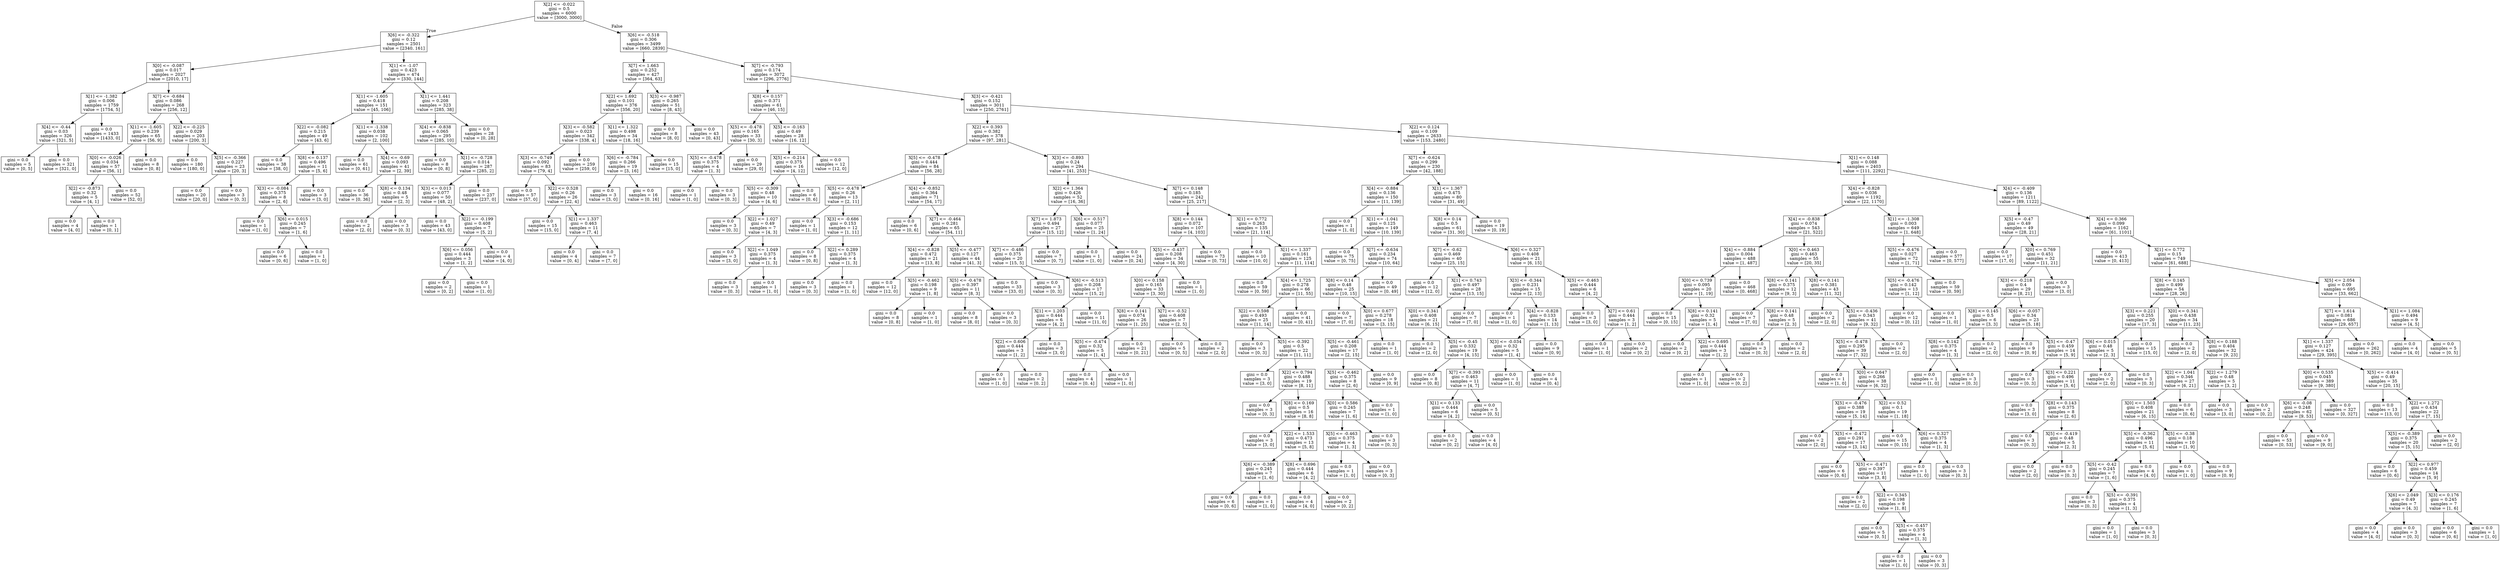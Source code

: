 digraph Tree {
node [shape=box] ;
0 [label="X[2] <= -0.022\ngini = 0.5\nsamples = 6000\nvalue = [3000, 3000]"] ;
1 [label="X[6] <= -0.322\ngini = 0.12\nsamples = 2501\nvalue = [2340, 161]"] ;
0 -> 1 [labeldistance=2.5, labelangle=45, headlabel="True"] ;
2 [label="X[0] <= -0.087\ngini = 0.017\nsamples = 2027\nvalue = [2010, 17]"] ;
1 -> 2 ;
3 [label="X[1] <= -1.382\ngini = 0.006\nsamples = 1759\nvalue = [1754, 5]"] ;
2 -> 3 ;
4 [label="X[4] <= -0.44\ngini = 0.03\nsamples = 326\nvalue = [321, 5]"] ;
3 -> 4 ;
5 [label="gini = 0.0\nsamples = 5\nvalue = [0, 5]"] ;
4 -> 5 ;
6 [label="gini = 0.0\nsamples = 321\nvalue = [321, 0]"] ;
4 -> 6 ;
7 [label="gini = 0.0\nsamples = 1433\nvalue = [1433, 0]"] ;
3 -> 7 ;
8 [label="X[7] <= -0.684\ngini = 0.086\nsamples = 268\nvalue = [256, 12]"] ;
2 -> 8 ;
9 [label="X[1] <= -1.605\ngini = 0.239\nsamples = 65\nvalue = [56, 9]"] ;
8 -> 9 ;
10 [label="X[0] <= -0.026\ngini = 0.034\nsamples = 57\nvalue = [56, 1]"] ;
9 -> 10 ;
11 [label="X[2] <= -0.873\ngini = 0.32\nsamples = 5\nvalue = [4, 1]"] ;
10 -> 11 ;
12 [label="gini = 0.0\nsamples = 4\nvalue = [4, 0]"] ;
11 -> 12 ;
13 [label="gini = 0.0\nsamples = 1\nvalue = [0, 1]"] ;
11 -> 13 ;
14 [label="gini = 0.0\nsamples = 52\nvalue = [52, 0]"] ;
10 -> 14 ;
15 [label="gini = 0.0\nsamples = 8\nvalue = [0, 8]"] ;
9 -> 15 ;
16 [label="X[2] <= -0.225\ngini = 0.029\nsamples = 203\nvalue = [200, 3]"] ;
8 -> 16 ;
17 [label="gini = 0.0\nsamples = 180\nvalue = [180, 0]"] ;
16 -> 17 ;
18 [label="X[5] <= -0.366\ngini = 0.227\nsamples = 23\nvalue = [20, 3]"] ;
16 -> 18 ;
19 [label="gini = 0.0\nsamples = 20\nvalue = [20, 0]"] ;
18 -> 19 ;
20 [label="gini = 0.0\nsamples = 3\nvalue = [0, 3]"] ;
18 -> 20 ;
21 [label="X[1] <= -1.07\ngini = 0.423\nsamples = 474\nvalue = [330, 144]"] ;
1 -> 21 ;
22 [label="X[1] <= -1.605\ngini = 0.418\nsamples = 151\nvalue = [45, 106]"] ;
21 -> 22 ;
23 [label="X[2] <= -0.082\ngini = 0.215\nsamples = 49\nvalue = [43, 6]"] ;
22 -> 23 ;
24 [label="gini = 0.0\nsamples = 38\nvalue = [38, 0]"] ;
23 -> 24 ;
25 [label="X[8] <= 0.137\ngini = 0.496\nsamples = 11\nvalue = [5, 6]"] ;
23 -> 25 ;
26 [label="X[3] <= -0.084\ngini = 0.375\nsamples = 8\nvalue = [2, 6]"] ;
25 -> 26 ;
27 [label="gini = 0.0\nsamples = 1\nvalue = [1, 0]"] ;
26 -> 27 ;
28 [label="X[6] <= 0.015\ngini = 0.245\nsamples = 7\nvalue = [1, 6]"] ;
26 -> 28 ;
29 [label="gini = 0.0\nsamples = 6\nvalue = [0, 6]"] ;
28 -> 29 ;
30 [label="gini = 0.0\nsamples = 1\nvalue = [1, 0]"] ;
28 -> 30 ;
31 [label="gini = 0.0\nsamples = 3\nvalue = [3, 0]"] ;
25 -> 31 ;
32 [label="X[1] <= -1.338\ngini = 0.038\nsamples = 102\nvalue = [2, 100]"] ;
22 -> 32 ;
33 [label="gini = 0.0\nsamples = 61\nvalue = [0, 61]"] ;
32 -> 33 ;
34 [label="X[4] <= -0.69\ngini = 0.093\nsamples = 41\nvalue = [2, 39]"] ;
32 -> 34 ;
35 [label="gini = 0.0\nsamples = 36\nvalue = [0, 36]"] ;
34 -> 35 ;
36 [label="X[8] <= 0.134\ngini = 0.48\nsamples = 5\nvalue = [2, 3]"] ;
34 -> 36 ;
37 [label="gini = 0.0\nsamples = 2\nvalue = [2, 0]"] ;
36 -> 37 ;
38 [label="gini = 0.0\nsamples = 3\nvalue = [0, 3]"] ;
36 -> 38 ;
39 [label="X[1] <= 1.441\ngini = 0.208\nsamples = 323\nvalue = [285, 38]"] ;
21 -> 39 ;
40 [label="X[4] <= -0.838\ngini = 0.065\nsamples = 295\nvalue = [285, 10]"] ;
39 -> 40 ;
41 [label="gini = 0.0\nsamples = 8\nvalue = [0, 8]"] ;
40 -> 41 ;
42 [label="X[1] <= -0.728\ngini = 0.014\nsamples = 287\nvalue = [285, 2]"] ;
40 -> 42 ;
43 [label="X[3] <= 0.013\ngini = 0.077\nsamples = 50\nvalue = [48, 2]"] ;
42 -> 43 ;
44 [label="gini = 0.0\nsamples = 43\nvalue = [43, 0]"] ;
43 -> 44 ;
45 [label="X[2] <= -0.199\ngini = 0.408\nsamples = 7\nvalue = [5, 2]"] ;
43 -> 45 ;
46 [label="X[6] <= 0.056\ngini = 0.444\nsamples = 3\nvalue = [1, 2]"] ;
45 -> 46 ;
47 [label="gini = 0.0\nsamples = 2\nvalue = [0, 2]"] ;
46 -> 47 ;
48 [label="gini = 0.0\nsamples = 1\nvalue = [1, 0]"] ;
46 -> 48 ;
49 [label="gini = 0.0\nsamples = 4\nvalue = [4, 0]"] ;
45 -> 49 ;
50 [label="gini = 0.0\nsamples = 237\nvalue = [237, 0]"] ;
42 -> 50 ;
51 [label="gini = 0.0\nsamples = 28\nvalue = [0, 28]"] ;
39 -> 51 ;
52 [label="X[6] <= -0.518\ngini = 0.306\nsamples = 3499\nvalue = [660, 2839]"] ;
0 -> 52 [labeldistance=2.5, labelangle=-45, headlabel="False"] ;
53 [label="X[7] <= 1.663\ngini = 0.252\nsamples = 427\nvalue = [364, 63]"] ;
52 -> 53 ;
54 [label="X[2] <= 1.692\ngini = 0.101\nsamples = 376\nvalue = [356, 20]"] ;
53 -> 54 ;
55 [label="X[3] <= -0.582\ngini = 0.023\nsamples = 342\nvalue = [338, 4]"] ;
54 -> 55 ;
56 [label="X[3] <= -0.749\ngini = 0.092\nsamples = 83\nvalue = [79, 4]"] ;
55 -> 56 ;
57 [label="gini = 0.0\nsamples = 57\nvalue = [57, 0]"] ;
56 -> 57 ;
58 [label="X[2] <= 0.528\ngini = 0.26\nsamples = 26\nvalue = [22, 4]"] ;
56 -> 58 ;
59 [label="gini = 0.0\nsamples = 15\nvalue = [15, 0]"] ;
58 -> 59 ;
60 [label="X[1] <= 1.337\ngini = 0.463\nsamples = 11\nvalue = [7, 4]"] ;
58 -> 60 ;
61 [label="gini = 0.0\nsamples = 4\nvalue = [0, 4]"] ;
60 -> 61 ;
62 [label="gini = 0.0\nsamples = 7\nvalue = [7, 0]"] ;
60 -> 62 ;
63 [label="gini = 0.0\nsamples = 259\nvalue = [259, 0]"] ;
55 -> 63 ;
64 [label="X[1] <= 1.322\ngini = 0.498\nsamples = 34\nvalue = [18, 16]"] ;
54 -> 64 ;
65 [label="X[6] <= -0.784\ngini = 0.266\nsamples = 19\nvalue = [3, 16]"] ;
64 -> 65 ;
66 [label="gini = 0.0\nsamples = 3\nvalue = [3, 0]"] ;
65 -> 66 ;
67 [label="gini = 0.0\nsamples = 16\nvalue = [0, 16]"] ;
65 -> 67 ;
68 [label="gini = 0.0\nsamples = 15\nvalue = [15, 0]"] ;
64 -> 68 ;
69 [label="X[3] <= -0.987\ngini = 0.265\nsamples = 51\nvalue = [8, 43]"] ;
53 -> 69 ;
70 [label="gini = 0.0\nsamples = 8\nvalue = [8, 0]"] ;
69 -> 70 ;
71 [label="gini = 0.0\nsamples = 43\nvalue = [0, 43]"] ;
69 -> 71 ;
72 [label="X[7] <= -0.793\ngini = 0.174\nsamples = 3072\nvalue = [296, 2776]"] ;
52 -> 72 ;
73 [label="X[8] <= 0.157\ngini = 0.371\nsamples = 61\nvalue = [46, 15]"] ;
72 -> 73 ;
74 [label="X[5] <= -0.478\ngini = 0.165\nsamples = 33\nvalue = [30, 3]"] ;
73 -> 74 ;
75 [label="X[5] <= -0.478\ngini = 0.375\nsamples = 4\nvalue = [1, 3]"] ;
74 -> 75 ;
76 [label="gini = 0.0\nsamples = 1\nvalue = [1, 0]"] ;
75 -> 76 ;
77 [label="gini = 0.0\nsamples = 3\nvalue = [0, 3]"] ;
75 -> 77 ;
78 [label="gini = 0.0\nsamples = 29\nvalue = [29, 0]"] ;
74 -> 78 ;
79 [label="X[5] <= -0.163\ngini = 0.49\nsamples = 28\nvalue = [16, 12]"] ;
73 -> 79 ;
80 [label="X[5] <= -0.214\ngini = 0.375\nsamples = 16\nvalue = [4, 12]"] ;
79 -> 80 ;
81 [label="X[5] <= -0.309\ngini = 0.48\nsamples = 10\nvalue = [4, 6]"] ;
80 -> 81 ;
82 [label="gini = 0.0\nsamples = 3\nvalue = [0, 3]"] ;
81 -> 82 ;
83 [label="X[2] <= 1.027\ngini = 0.49\nsamples = 7\nvalue = [4, 3]"] ;
81 -> 83 ;
84 [label="gini = 0.0\nsamples = 3\nvalue = [3, 0]"] ;
83 -> 84 ;
85 [label="X[2] <= 1.049\ngini = 0.375\nsamples = 4\nvalue = [1, 3]"] ;
83 -> 85 ;
86 [label="gini = 0.0\nsamples = 3\nvalue = [0, 3]"] ;
85 -> 86 ;
87 [label="gini = 0.0\nsamples = 1\nvalue = [1, 0]"] ;
85 -> 87 ;
88 [label="gini = 0.0\nsamples = 6\nvalue = [0, 6]"] ;
80 -> 88 ;
89 [label="gini = 0.0\nsamples = 12\nvalue = [12, 0]"] ;
79 -> 89 ;
90 [label="X[3] <= -0.421\ngini = 0.152\nsamples = 3011\nvalue = [250, 2761]"] ;
72 -> 90 ;
91 [label="X[2] <= 0.393\ngini = 0.382\nsamples = 378\nvalue = [97, 281]"] ;
90 -> 91 ;
92 [label="X[5] <= -0.478\ngini = 0.444\nsamples = 84\nvalue = [56, 28]"] ;
91 -> 92 ;
93 [label="X[5] <= -0.478\ngini = 0.26\nsamples = 13\nvalue = [2, 11]"] ;
92 -> 93 ;
94 [label="gini = 0.0\nsamples = 1\nvalue = [1, 0]"] ;
93 -> 94 ;
95 [label="X[3] <= -0.686\ngini = 0.153\nsamples = 12\nvalue = [1, 11]"] ;
93 -> 95 ;
96 [label="gini = 0.0\nsamples = 8\nvalue = [0, 8]"] ;
95 -> 96 ;
97 [label="X[2] <= 0.289\ngini = 0.375\nsamples = 4\nvalue = [1, 3]"] ;
95 -> 97 ;
98 [label="gini = 0.0\nsamples = 3\nvalue = [0, 3]"] ;
97 -> 98 ;
99 [label="gini = 0.0\nsamples = 1\nvalue = [1, 0]"] ;
97 -> 99 ;
100 [label="X[4] <= -0.852\ngini = 0.364\nsamples = 71\nvalue = [54, 17]"] ;
92 -> 100 ;
101 [label="gini = 0.0\nsamples = 6\nvalue = [0, 6]"] ;
100 -> 101 ;
102 [label="X[7] <= -0.464\ngini = 0.281\nsamples = 65\nvalue = [54, 11]"] ;
100 -> 102 ;
103 [label="X[4] <= -0.828\ngini = 0.472\nsamples = 21\nvalue = [13, 8]"] ;
102 -> 103 ;
104 [label="gini = 0.0\nsamples = 12\nvalue = [12, 0]"] ;
103 -> 104 ;
105 [label="X[5] <= -0.462\ngini = 0.198\nsamples = 9\nvalue = [1, 8]"] ;
103 -> 105 ;
106 [label="gini = 0.0\nsamples = 8\nvalue = [0, 8]"] ;
105 -> 106 ;
107 [label="gini = 0.0\nsamples = 1\nvalue = [1, 0]"] ;
105 -> 107 ;
108 [label="X[5] <= -0.477\ngini = 0.127\nsamples = 44\nvalue = [41, 3]"] ;
102 -> 108 ;
109 [label="X[5] <= -0.478\ngini = 0.397\nsamples = 11\nvalue = [8, 3]"] ;
108 -> 109 ;
110 [label="gini = 0.0\nsamples = 8\nvalue = [8, 0]"] ;
109 -> 110 ;
111 [label="gini = 0.0\nsamples = 3\nvalue = [0, 3]"] ;
109 -> 111 ;
112 [label="gini = 0.0\nsamples = 33\nvalue = [33, 0]"] ;
108 -> 112 ;
113 [label="X[3] <= -0.893\ngini = 0.24\nsamples = 294\nvalue = [41, 253]"] ;
91 -> 113 ;
114 [label="X[2] <= 1.364\ngini = 0.426\nsamples = 52\nvalue = [16, 36]"] ;
113 -> 114 ;
115 [label="X[7] <= 1.873\ngini = 0.494\nsamples = 27\nvalue = [15, 12]"] ;
114 -> 115 ;
116 [label="X[7] <= -0.486\ngini = 0.375\nsamples = 20\nvalue = [15, 5]"] ;
115 -> 116 ;
117 [label="gini = 0.0\nsamples = 3\nvalue = [0, 3]"] ;
116 -> 117 ;
118 [label="X[6] <= -0.513\ngini = 0.208\nsamples = 17\nvalue = [15, 2]"] ;
116 -> 118 ;
119 [label="X[1] <= 1.203\ngini = 0.444\nsamples = 6\nvalue = [4, 2]"] ;
118 -> 119 ;
120 [label="X[2] <= 0.606\ngini = 0.444\nsamples = 3\nvalue = [1, 2]"] ;
119 -> 120 ;
121 [label="gini = 0.0\nsamples = 1\nvalue = [1, 0]"] ;
120 -> 121 ;
122 [label="gini = 0.0\nsamples = 2\nvalue = [0, 2]"] ;
120 -> 122 ;
123 [label="gini = 0.0\nsamples = 3\nvalue = [3, 0]"] ;
119 -> 123 ;
124 [label="gini = 0.0\nsamples = 11\nvalue = [11, 0]"] ;
118 -> 124 ;
125 [label="gini = 0.0\nsamples = 7\nvalue = [0, 7]"] ;
115 -> 125 ;
126 [label="X[6] <= -0.517\ngini = 0.077\nsamples = 25\nvalue = [1, 24]"] ;
114 -> 126 ;
127 [label="gini = 0.0\nsamples = 1\nvalue = [1, 0]"] ;
126 -> 127 ;
128 [label="gini = 0.0\nsamples = 24\nvalue = [0, 24]"] ;
126 -> 128 ;
129 [label="X[7] <= 0.148\ngini = 0.185\nsamples = 242\nvalue = [25, 217]"] ;
113 -> 129 ;
130 [label="X[8] <= 0.144\ngini = 0.072\nsamples = 107\nvalue = [4, 103]"] ;
129 -> 130 ;
131 [label="X[5] <= -0.437\ngini = 0.208\nsamples = 34\nvalue = [4, 30]"] ;
130 -> 131 ;
132 [label="X[0] <= 0.158\ngini = 0.165\nsamples = 33\nvalue = [3, 30]"] ;
131 -> 132 ;
133 [label="X[8] <= 0.141\ngini = 0.074\nsamples = 26\nvalue = [1, 25]"] ;
132 -> 133 ;
134 [label="X[5] <= -0.474\ngini = 0.32\nsamples = 5\nvalue = [1, 4]"] ;
133 -> 134 ;
135 [label="gini = 0.0\nsamples = 4\nvalue = [0, 4]"] ;
134 -> 135 ;
136 [label="gini = 0.0\nsamples = 1\nvalue = [1, 0]"] ;
134 -> 136 ;
137 [label="gini = 0.0\nsamples = 21\nvalue = [0, 21]"] ;
133 -> 137 ;
138 [label="X[7] <= -0.52\ngini = 0.408\nsamples = 7\nvalue = [2, 5]"] ;
132 -> 138 ;
139 [label="gini = 0.0\nsamples = 5\nvalue = [0, 5]"] ;
138 -> 139 ;
140 [label="gini = 0.0\nsamples = 2\nvalue = [2, 0]"] ;
138 -> 140 ;
141 [label="gini = 0.0\nsamples = 1\nvalue = [1, 0]"] ;
131 -> 141 ;
142 [label="gini = 0.0\nsamples = 73\nvalue = [0, 73]"] ;
130 -> 142 ;
143 [label="X[1] <= 0.772\ngini = 0.263\nsamples = 135\nvalue = [21, 114]"] ;
129 -> 143 ;
144 [label="gini = 0.0\nsamples = 10\nvalue = [10, 0]"] ;
143 -> 144 ;
145 [label="X[1] <= 1.337\ngini = 0.161\nsamples = 125\nvalue = [11, 114]"] ;
143 -> 145 ;
146 [label="gini = 0.0\nsamples = 59\nvalue = [0, 59]"] ;
145 -> 146 ;
147 [label="X[4] <= 1.725\ngini = 0.278\nsamples = 66\nvalue = [11, 55]"] ;
145 -> 147 ;
148 [label="X[2] <= 0.598\ngini = 0.493\nsamples = 25\nvalue = [11, 14]"] ;
147 -> 148 ;
149 [label="gini = 0.0\nsamples = 3\nvalue = [0, 3]"] ;
148 -> 149 ;
150 [label="X[5] <= -0.392\ngini = 0.5\nsamples = 22\nvalue = [11, 11]"] ;
148 -> 150 ;
151 [label="gini = 0.0\nsamples = 3\nvalue = [3, 0]"] ;
150 -> 151 ;
152 [label="X[2] <= 0.794\ngini = 0.488\nsamples = 19\nvalue = [8, 11]"] ;
150 -> 152 ;
153 [label="gini = 0.0\nsamples = 3\nvalue = [0, 3]"] ;
152 -> 153 ;
154 [label="X[8] <= 0.169\ngini = 0.5\nsamples = 16\nvalue = [8, 8]"] ;
152 -> 154 ;
155 [label="gini = 0.0\nsamples = 3\nvalue = [3, 0]"] ;
154 -> 155 ;
156 [label="X[2] <= 1.533\ngini = 0.473\nsamples = 13\nvalue = [5, 8]"] ;
154 -> 156 ;
157 [label="X[6] <= -0.389\ngini = 0.245\nsamples = 7\nvalue = [1, 6]"] ;
156 -> 157 ;
158 [label="gini = 0.0\nsamples = 6\nvalue = [0, 6]"] ;
157 -> 158 ;
159 [label="gini = 0.0\nsamples = 1\nvalue = [1, 0]"] ;
157 -> 159 ;
160 [label="X[8] <= 0.696\ngini = 0.444\nsamples = 6\nvalue = [4, 2]"] ;
156 -> 160 ;
161 [label="gini = 0.0\nsamples = 4\nvalue = [4, 0]"] ;
160 -> 161 ;
162 [label="gini = 0.0\nsamples = 2\nvalue = [0, 2]"] ;
160 -> 162 ;
163 [label="gini = 0.0\nsamples = 41\nvalue = [0, 41]"] ;
147 -> 163 ;
164 [label="X[2] <= 0.124\ngini = 0.109\nsamples = 2633\nvalue = [153, 2480]"] ;
90 -> 164 ;
165 [label="X[7] <= -0.624\ngini = 0.299\nsamples = 230\nvalue = [42, 188]"] ;
164 -> 165 ;
166 [label="X[4] <= -0.884\ngini = 0.136\nsamples = 150\nvalue = [11, 139]"] ;
165 -> 166 ;
167 [label="gini = 0.0\nsamples = 1\nvalue = [1, 0]"] ;
166 -> 167 ;
168 [label="X[1] <= -1.041\ngini = 0.125\nsamples = 149\nvalue = [10, 139]"] ;
166 -> 168 ;
169 [label="gini = 0.0\nsamples = 75\nvalue = [0, 75]"] ;
168 -> 169 ;
170 [label="X[7] <= -0.634\ngini = 0.234\nsamples = 74\nvalue = [10, 64]"] ;
168 -> 170 ;
171 [label="X[8] <= 0.14\ngini = 0.48\nsamples = 25\nvalue = [10, 15]"] ;
170 -> 171 ;
172 [label="gini = 0.0\nsamples = 7\nvalue = [7, 0]"] ;
171 -> 172 ;
173 [label="X[0] <= 0.677\ngini = 0.278\nsamples = 18\nvalue = [3, 15]"] ;
171 -> 173 ;
174 [label="X[5] <= -0.461\ngini = 0.208\nsamples = 17\nvalue = [2, 15]"] ;
173 -> 174 ;
175 [label="X[5] <= -0.462\ngini = 0.375\nsamples = 8\nvalue = [2, 6]"] ;
174 -> 175 ;
176 [label="X[0] <= 0.586\ngini = 0.245\nsamples = 7\nvalue = [1, 6]"] ;
175 -> 176 ;
177 [label="X[5] <= -0.463\ngini = 0.375\nsamples = 4\nvalue = [1, 3]"] ;
176 -> 177 ;
178 [label="gini = 0.0\nsamples = 1\nvalue = [1, 0]"] ;
177 -> 178 ;
179 [label="gini = 0.0\nsamples = 3\nvalue = [0, 3]"] ;
177 -> 179 ;
180 [label="gini = 0.0\nsamples = 3\nvalue = [0, 3]"] ;
176 -> 180 ;
181 [label="gini = 0.0\nsamples = 1\nvalue = [1, 0]"] ;
175 -> 181 ;
182 [label="gini = 0.0\nsamples = 9\nvalue = [0, 9]"] ;
174 -> 182 ;
183 [label="gini = 0.0\nsamples = 1\nvalue = [1, 0]"] ;
173 -> 183 ;
184 [label="gini = 0.0\nsamples = 49\nvalue = [0, 49]"] ;
170 -> 184 ;
185 [label="X[1] <= 1.367\ngini = 0.475\nsamples = 80\nvalue = [31, 49]"] ;
165 -> 185 ;
186 [label="X[8] <= 0.14\ngini = 0.5\nsamples = 61\nvalue = [31, 30]"] ;
185 -> 186 ;
187 [label="X[7] <= -0.62\ngini = 0.469\nsamples = 40\nvalue = [25, 15]"] ;
186 -> 187 ;
188 [label="gini = 0.0\nsamples = 12\nvalue = [12, 0]"] ;
187 -> 188 ;
189 [label="X[1] <= 0.743\ngini = 0.497\nsamples = 28\nvalue = [13, 15]"] ;
187 -> 189 ;
190 [label="X[0] <= 0.341\ngini = 0.408\nsamples = 21\nvalue = [6, 15]"] ;
189 -> 190 ;
191 [label="gini = 0.0\nsamples = 2\nvalue = [2, 0]"] ;
190 -> 191 ;
192 [label="X[5] <= -0.45\ngini = 0.332\nsamples = 19\nvalue = [4, 15]"] ;
190 -> 192 ;
193 [label="gini = 0.0\nsamples = 8\nvalue = [0, 8]"] ;
192 -> 193 ;
194 [label="X[7] <= -0.393\ngini = 0.463\nsamples = 11\nvalue = [4, 7]"] ;
192 -> 194 ;
195 [label="X[1] <= 0.133\ngini = 0.444\nsamples = 6\nvalue = [4, 2]"] ;
194 -> 195 ;
196 [label="gini = 0.0\nsamples = 2\nvalue = [0, 2]"] ;
195 -> 196 ;
197 [label="gini = 0.0\nsamples = 4\nvalue = [4, 0]"] ;
195 -> 197 ;
198 [label="gini = 0.0\nsamples = 5\nvalue = [0, 5]"] ;
194 -> 198 ;
199 [label="gini = 0.0\nsamples = 7\nvalue = [7, 0]"] ;
189 -> 199 ;
200 [label="X[6] <= 0.327\ngini = 0.408\nsamples = 21\nvalue = [6, 15]"] ;
186 -> 200 ;
201 [label="X[3] <= -0.344\ngini = 0.231\nsamples = 15\nvalue = [2, 13]"] ;
200 -> 201 ;
202 [label="gini = 0.0\nsamples = 1\nvalue = [1, 0]"] ;
201 -> 202 ;
203 [label="X[4] <= -0.828\ngini = 0.133\nsamples = 14\nvalue = [1, 13]"] ;
201 -> 203 ;
204 [label="X[3] <= -0.034\ngini = 0.32\nsamples = 5\nvalue = [1, 4]"] ;
203 -> 204 ;
205 [label="gini = 0.0\nsamples = 1\nvalue = [1, 0]"] ;
204 -> 205 ;
206 [label="gini = 0.0\nsamples = 4\nvalue = [0, 4]"] ;
204 -> 206 ;
207 [label="gini = 0.0\nsamples = 9\nvalue = [0, 9]"] ;
203 -> 207 ;
208 [label="X[5] <= -0.463\ngini = 0.444\nsamples = 6\nvalue = [4, 2]"] ;
200 -> 208 ;
209 [label="gini = 0.0\nsamples = 3\nvalue = [3, 0]"] ;
208 -> 209 ;
210 [label="X[7] <= 0.61\ngini = 0.444\nsamples = 3\nvalue = [1, 2]"] ;
208 -> 210 ;
211 [label="gini = 0.0\nsamples = 1\nvalue = [1, 0]"] ;
210 -> 211 ;
212 [label="gini = 0.0\nsamples = 2\nvalue = [0, 2]"] ;
210 -> 212 ;
213 [label="gini = 0.0\nsamples = 19\nvalue = [0, 19]"] ;
185 -> 213 ;
214 [label="X[1] <= 0.148\ngini = 0.088\nsamples = 2403\nvalue = [111, 2292]"] ;
164 -> 214 ;
215 [label="X[4] <= -0.828\ngini = 0.036\nsamples = 1192\nvalue = [22, 1170]"] ;
214 -> 215 ;
216 [label="X[4] <= -0.838\ngini = 0.074\nsamples = 543\nvalue = [21, 522]"] ;
215 -> 216 ;
217 [label="X[4] <= -0.884\ngini = 0.004\nsamples = 488\nvalue = [1, 487]"] ;
216 -> 217 ;
218 [label="X[0] <= 0.739\ngini = 0.095\nsamples = 20\nvalue = [1, 19]"] ;
217 -> 218 ;
219 [label="gini = 0.0\nsamples = 15\nvalue = [0, 15]"] ;
218 -> 219 ;
220 [label="X[8] <= 0.141\ngini = 0.32\nsamples = 5\nvalue = [1, 4]"] ;
218 -> 220 ;
221 [label="gini = 0.0\nsamples = 2\nvalue = [0, 2]"] ;
220 -> 221 ;
222 [label="X[2] <= 0.695\ngini = 0.444\nsamples = 3\nvalue = [1, 2]"] ;
220 -> 222 ;
223 [label="gini = 0.0\nsamples = 1\nvalue = [1, 0]"] ;
222 -> 223 ;
224 [label="gini = 0.0\nsamples = 2\nvalue = [0, 2]"] ;
222 -> 224 ;
225 [label="gini = 0.0\nsamples = 468\nvalue = [0, 468]"] ;
217 -> 225 ;
226 [label="X[0] <= 0.463\ngini = 0.463\nsamples = 55\nvalue = [20, 35]"] ;
216 -> 226 ;
227 [label="X[8] <= 0.141\ngini = 0.375\nsamples = 12\nvalue = [9, 3]"] ;
226 -> 227 ;
228 [label="gini = 0.0\nsamples = 7\nvalue = [7, 0]"] ;
227 -> 228 ;
229 [label="X[8] <= 0.141\ngini = 0.48\nsamples = 5\nvalue = [2, 3]"] ;
227 -> 229 ;
230 [label="gini = 0.0\nsamples = 3\nvalue = [0, 3]"] ;
229 -> 230 ;
231 [label="gini = 0.0\nsamples = 2\nvalue = [2, 0]"] ;
229 -> 231 ;
232 [label="X[8] <= 0.141\ngini = 0.381\nsamples = 43\nvalue = [11, 32]"] ;
226 -> 232 ;
233 [label="gini = 0.0\nsamples = 2\nvalue = [2, 0]"] ;
232 -> 233 ;
234 [label="X[5] <= -0.436\ngini = 0.343\nsamples = 41\nvalue = [9, 32]"] ;
232 -> 234 ;
235 [label="X[5] <= -0.478\ngini = 0.295\nsamples = 39\nvalue = [7, 32]"] ;
234 -> 235 ;
236 [label="gini = 0.0\nsamples = 1\nvalue = [1, 0]"] ;
235 -> 236 ;
237 [label="X[0] <= 0.647\ngini = 0.266\nsamples = 38\nvalue = [6, 32]"] ;
235 -> 237 ;
238 [label="X[5] <= -0.476\ngini = 0.388\nsamples = 19\nvalue = [5, 14]"] ;
237 -> 238 ;
239 [label="gini = 0.0\nsamples = 2\nvalue = [2, 0]"] ;
238 -> 239 ;
240 [label="X[5] <= -0.472\ngini = 0.291\nsamples = 17\nvalue = [3, 14]"] ;
238 -> 240 ;
241 [label="gini = 0.0\nsamples = 6\nvalue = [0, 6]"] ;
240 -> 241 ;
242 [label="X[5] <= -0.471\ngini = 0.397\nsamples = 11\nvalue = [3, 8]"] ;
240 -> 242 ;
243 [label="gini = 0.0\nsamples = 2\nvalue = [2, 0]"] ;
242 -> 243 ;
244 [label="X[2] <= 0.345\ngini = 0.198\nsamples = 9\nvalue = [1, 8]"] ;
242 -> 244 ;
245 [label="gini = 0.0\nsamples = 5\nvalue = [0, 5]"] ;
244 -> 245 ;
246 [label="X[5] <= -0.457\ngini = 0.375\nsamples = 4\nvalue = [1, 3]"] ;
244 -> 246 ;
247 [label="gini = 0.0\nsamples = 1\nvalue = [1, 0]"] ;
246 -> 247 ;
248 [label="gini = 0.0\nsamples = 3\nvalue = [0, 3]"] ;
246 -> 248 ;
249 [label="X[2] <= 0.52\ngini = 0.1\nsamples = 19\nvalue = [1, 18]"] ;
237 -> 249 ;
250 [label="gini = 0.0\nsamples = 15\nvalue = [0, 15]"] ;
249 -> 250 ;
251 [label="X[6] <= 0.327\ngini = 0.375\nsamples = 4\nvalue = [1, 3]"] ;
249 -> 251 ;
252 [label="gini = 0.0\nsamples = 1\nvalue = [1, 0]"] ;
251 -> 252 ;
253 [label="gini = 0.0\nsamples = 3\nvalue = [0, 3]"] ;
251 -> 253 ;
254 [label="gini = 0.0\nsamples = 2\nvalue = [2, 0]"] ;
234 -> 254 ;
255 [label="X[1] <= -1.308\ngini = 0.003\nsamples = 649\nvalue = [1, 648]"] ;
215 -> 255 ;
256 [label="X[5] <= -0.476\ngini = 0.027\nsamples = 72\nvalue = [1, 71]"] ;
255 -> 256 ;
257 [label="X[5] <= -0.476\ngini = 0.142\nsamples = 13\nvalue = [1, 12]"] ;
256 -> 257 ;
258 [label="gini = 0.0\nsamples = 12\nvalue = [0, 12]"] ;
257 -> 258 ;
259 [label="gini = 0.0\nsamples = 1\nvalue = [1, 0]"] ;
257 -> 259 ;
260 [label="gini = 0.0\nsamples = 59\nvalue = [0, 59]"] ;
256 -> 260 ;
261 [label="gini = 0.0\nsamples = 577\nvalue = [0, 577]"] ;
255 -> 261 ;
262 [label="X[4] <= -0.409\ngini = 0.136\nsamples = 1211\nvalue = [89, 1122]"] ;
214 -> 262 ;
263 [label="X[5] <= -0.47\ngini = 0.49\nsamples = 49\nvalue = [28, 21]"] ;
262 -> 263 ;
264 [label="gini = 0.0\nsamples = 17\nvalue = [17, 0]"] ;
263 -> 264 ;
265 [label="X[0] <= 0.769\ngini = 0.451\nsamples = 32\nvalue = [11, 21]"] ;
263 -> 265 ;
266 [label="X[3] <= -0.218\ngini = 0.4\nsamples = 29\nvalue = [8, 21]"] ;
265 -> 266 ;
267 [label="X[8] <= 0.145\ngini = 0.5\nsamples = 6\nvalue = [3, 3]"] ;
266 -> 267 ;
268 [label="X[8] <= 0.142\ngini = 0.375\nsamples = 4\nvalue = [1, 3]"] ;
267 -> 268 ;
269 [label="gini = 0.0\nsamples = 1\nvalue = [1, 0]"] ;
268 -> 269 ;
270 [label="gini = 0.0\nsamples = 3\nvalue = [0, 3]"] ;
268 -> 270 ;
271 [label="gini = 0.0\nsamples = 2\nvalue = [2, 0]"] ;
267 -> 271 ;
272 [label="X[6] <= -0.057\ngini = 0.34\nsamples = 23\nvalue = [5, 18]"] ;
266 -> 272 ;
273 [label="gini = 0.0\nsamples = 9\nvalue = [0, 9]"] ;
272 -> 273 ;
274 [label="X[5] <= -0.47\ngini = 0.459\nsamples = 14\nvalue = [5, 9]"] ;
272 -> 274 ;
275 [label="gini = 0.0\nsamples = 3\nvalue = [0, 3]"] ;
274 -> 275 ;
276 [label="X[3] <= 0.221\ngini = 0.496\nsamples = 11\nvalue = [5, 6]"] ;
274 -> 276 ;
277 [label="gini = 0.0\nsamples = 3\nvalue = [3, 0]"] ;
276 -> 277 ;
278 [label="X[8] <= 0.143\ngini = 0.375\nsamples = 8\nvalue = [2, 6]"] ;
276 -> 278 ;
279 [label="gini = 0.0\nsamples = 3\nvalue = [0, 3]"] ;
278 -> 279 ;
280 [label="X[5] <= -0.419\ngini = 0.48\nsamples = 5\nvalue = [2, 3]"] ;
278 -> 280 ;
281 [label="gini = 0.0\nsamples = 2\nvalue = [2, 0]"] ;
280 -> 281 ;
282 [label="gini = 0.0\nsamples = 3\nvalue = [0, 3]"] ;
280 -> 282 ;
283 [label="gini = 0.0\nsamples = 3\nvalue = [3, 0]"] ;
265 -> 283 ;
284 [label="X[4] <= 0.366\ngini = 0.099\nsamples = 1162\nvalue = [61, 1101]"] ;
262 -> 284 ;
285 [label="gini = 0.0\nsamples = 413\nvalue = [0, 413]"] ;
284 -> 285 ;
286 [label="X[1] <= 0.772\ngini = 0.15\nsamples = 749\nvalue = [61, 688]"] ;
284 -> 286 ;
287 [label="X[8] <= 0.145\ngini = 0.499\nsamples = 54\nvalue = [28, 26]"] ;
286 -> 287 ;
288 [label="X[3] <= 0.221\ngini = 0.255\nsamples = 20\nvalue = [17, 3]"] ;
287 -> 288 ;
289 [label="X[6] <= 0.015\ngini = 0.48\nsamples = 5\nvalue = [2, 3]"] ;
288 -> 289 ;
290 [label="gini = 0.0\nsamples = 2\nvalue = [2, 0]"] ;
289 -> 290 ;
291 [label="gini = 0.0\nsamples = 3\nvalue = [0, 3]"] ;
289 -> 291 ;
292 [label="gini = 0.0\nsamples = 15\nvalue = [15, 0]"] ;
288 -> 292 ;
293 [label="X[0] <= 0.341\ngini = 0.438\nsamples = 34\nvalue = [11, 23]"] ;
287 -> 293 ;
294 [label="gini = 0.0\nsamples = 2\nvalue = [2, 0]"] ;
293 -> 294 ;
295 [label="X[8] <= 0.188\ngini = 0.404\nsamples = 32\nvalue = [9, 23]"] ;
293 -> 295 ;
296 [label="X[2] <= 1.041\ngini = 0.346\nsamples = 27\nvalue = [6, 21]"] ;
295 -> 296 ;
297 [label="X[0] <= 1.503\ngini = 0.408\nsamples = 21\nvalue = [6, 15]"] ;
296 -> 297 ;
298 [label="X[5] <= -0.362\ngini = 0.496\nsamples = 11\nvalue = [5, 6]"] ;
297 -> 298 ;
299 [label="X[5] <= -0.42\ngini = 0.245\nsamples = 7\nvalue = [1, 6]"] ;
298 -> 299 ;
300 [label="gini = 0.0\nsamples = 3\nvalue = [0, 3]"] ;
299 -> 300 ;
301 [label="X[5] <= -0.391\ngini = 0.375\nsamples = 4\nvalue = [1, 3]"] ;
299 -> 301 ;
302 [label="gini = 0.0\nsamples = 1\nvalue = [1, 0]"] ;
301 -> 302 ;
303 [label="gini = 0.0\nsamples = 3\nvalue = [0, 3]"] ;
301 -> 303 ;
304 [label="gini = 0.0\nsamples = 4\nvalue = [4, 0]"] ;
298 -> 304 ;
305 [label="X[5] <= -0.38\ngini = 0.18\nsamples = 10\nvalue = [1, 9]"] ;
297 -> 305 ;
306 [label="gini = 0.0\nsamples = 1\nvalue = [1, 0]"] ;
305 -> 306 ;
307 [label="gini = 0.0\nsamples = 9\nvalue = [0, 9]"] ;
305 -> 307 ;
308 [label="gini = 0.0\nsamples = 6\nvalue = [0, 6]"] ;
296 -> 308 ;
309 [label="X[2] <= 1.279\ngini = 0.48\nsamples = 5\nvalue = [3, 2]"] ;
295 -> 309 ;
310 [label="gini = 0.0\nsamples = 3\nvalue = [3, 0]"] ;
309 -> 310 ;
311 [label="gini = 0.0\nsamples = 2\nvalue = [0, 2]"] ;
309 -> 311 ;
312 [label="X[5] <= 2.054\ngini = 0.09\nsamples = 695\nvalue = [33, 662]"] ;
286 -> 312 ;
313 [label="X[7] <= 1.614\ngini = 0.081\nsamples = 686\nvalue = [29, 657]"] ;
312 -> 313 ;
314 [label="X[1] <= 1.337\ngini = 0.127\nsamples = 424\nvalue = [29, 395]"] ;
313 -> 314 ;
315 [label="X[0] <= 0.535\ngini = 0.045\nsamples = 389\nvalue = [9, 380]"] ;
314 -> 315 ;
316 [label="X[6] <= -0.08\ngini = 0.248\nsamples = 62\nvalue = [9, 53]"] ;
315 -> 316 ;
317 [label="gini = 0.0\nsamples = 53\nvalue = [0, 53]"] ;
316 -> 317 ;
318 [label="gini = 0.0\nsamples = 9\nvalue = [9, 0]"] ;
316 -> 318 ;
319 [label="gini = 0.0\nsamples = 327\nvalue = [0, 327]"] ;
315 -> 319 ;
320 [label="X[5] <= -0.414\ngini = 0.49\nsamples = 35\nvalue = [20, 15]"] ;
314 -> 320 ;
321 [label="gini = 0.0\nsamples = 13\nvalue = [13, 0]"] ;
320 -> 321 ;
322 [label="X[2] <= 1.272\ngini = 0.434\nsamples = 22\nvalue = [7, 15]"] ;
320 -> 322 ;
323 [label="X[5] <= -0.389\ngini = 0.375\nsamples = 20\nvalue = [5, 15]"] ;
322 -> 323 ;
324 [label="gini = 0.0\nsamples = 6\nvalue = [0, 6]"] ;
323 -> 324 ;
325 [label="X[2] <= 0.977\ngini = 0.459\nsamples = 14\nvalue = [5, 9]"] ;
323 -> 325 ;
326 [label="X[6] <= 2.049\ngini = 0.49\nsamples = 7\nvalue = [4, 3]"] ;
325 -> 326 ;
327 [label="gini = 0.0\nsamples = 4\nvalue = [4, 0]"] ;
326 -> 327 ;
328 [label="gini = 0.0\nsamples = 3\nvalue = [0, 3]"] ;
326 -> 328 ;
329 [label="X[3] <= 0.176\ngini = 0.245\nsamples = 7\nvalue = [1, 6]"] ;
325 -> 329 ;
330 [label="gini = 0.0\nsamples = 6\nvalue = [0, 6]"] ;
329 -> 330 ;
331 [label="gini = 0.0\nsamples = 1\nvalue = [1, 0]"] ;
329 -> 331 ;
332 [label="gini = 0.0\nsamples = 2\nvalue = [2, 0]"] ;
322 -> 332 ;
333 [label="gini = 0.0\nsamples = 262\nvalue = [0, 262]"] ;
313 -> 333 ;
334 [label="X[1] <= 1.084\ngini = 0.494\nsamples = 9\nvalue = [4, 5]"] ;
312 -> 334 ;
335 [label="gini = 0.0\nsamples = 4\nvalue = [4, 0]"] ;
334 -> 335 ;
336 [label="gini = 0.0\nsamples = 5\nvalue = [0, 5]"] ;
334 -> 336 ;
}